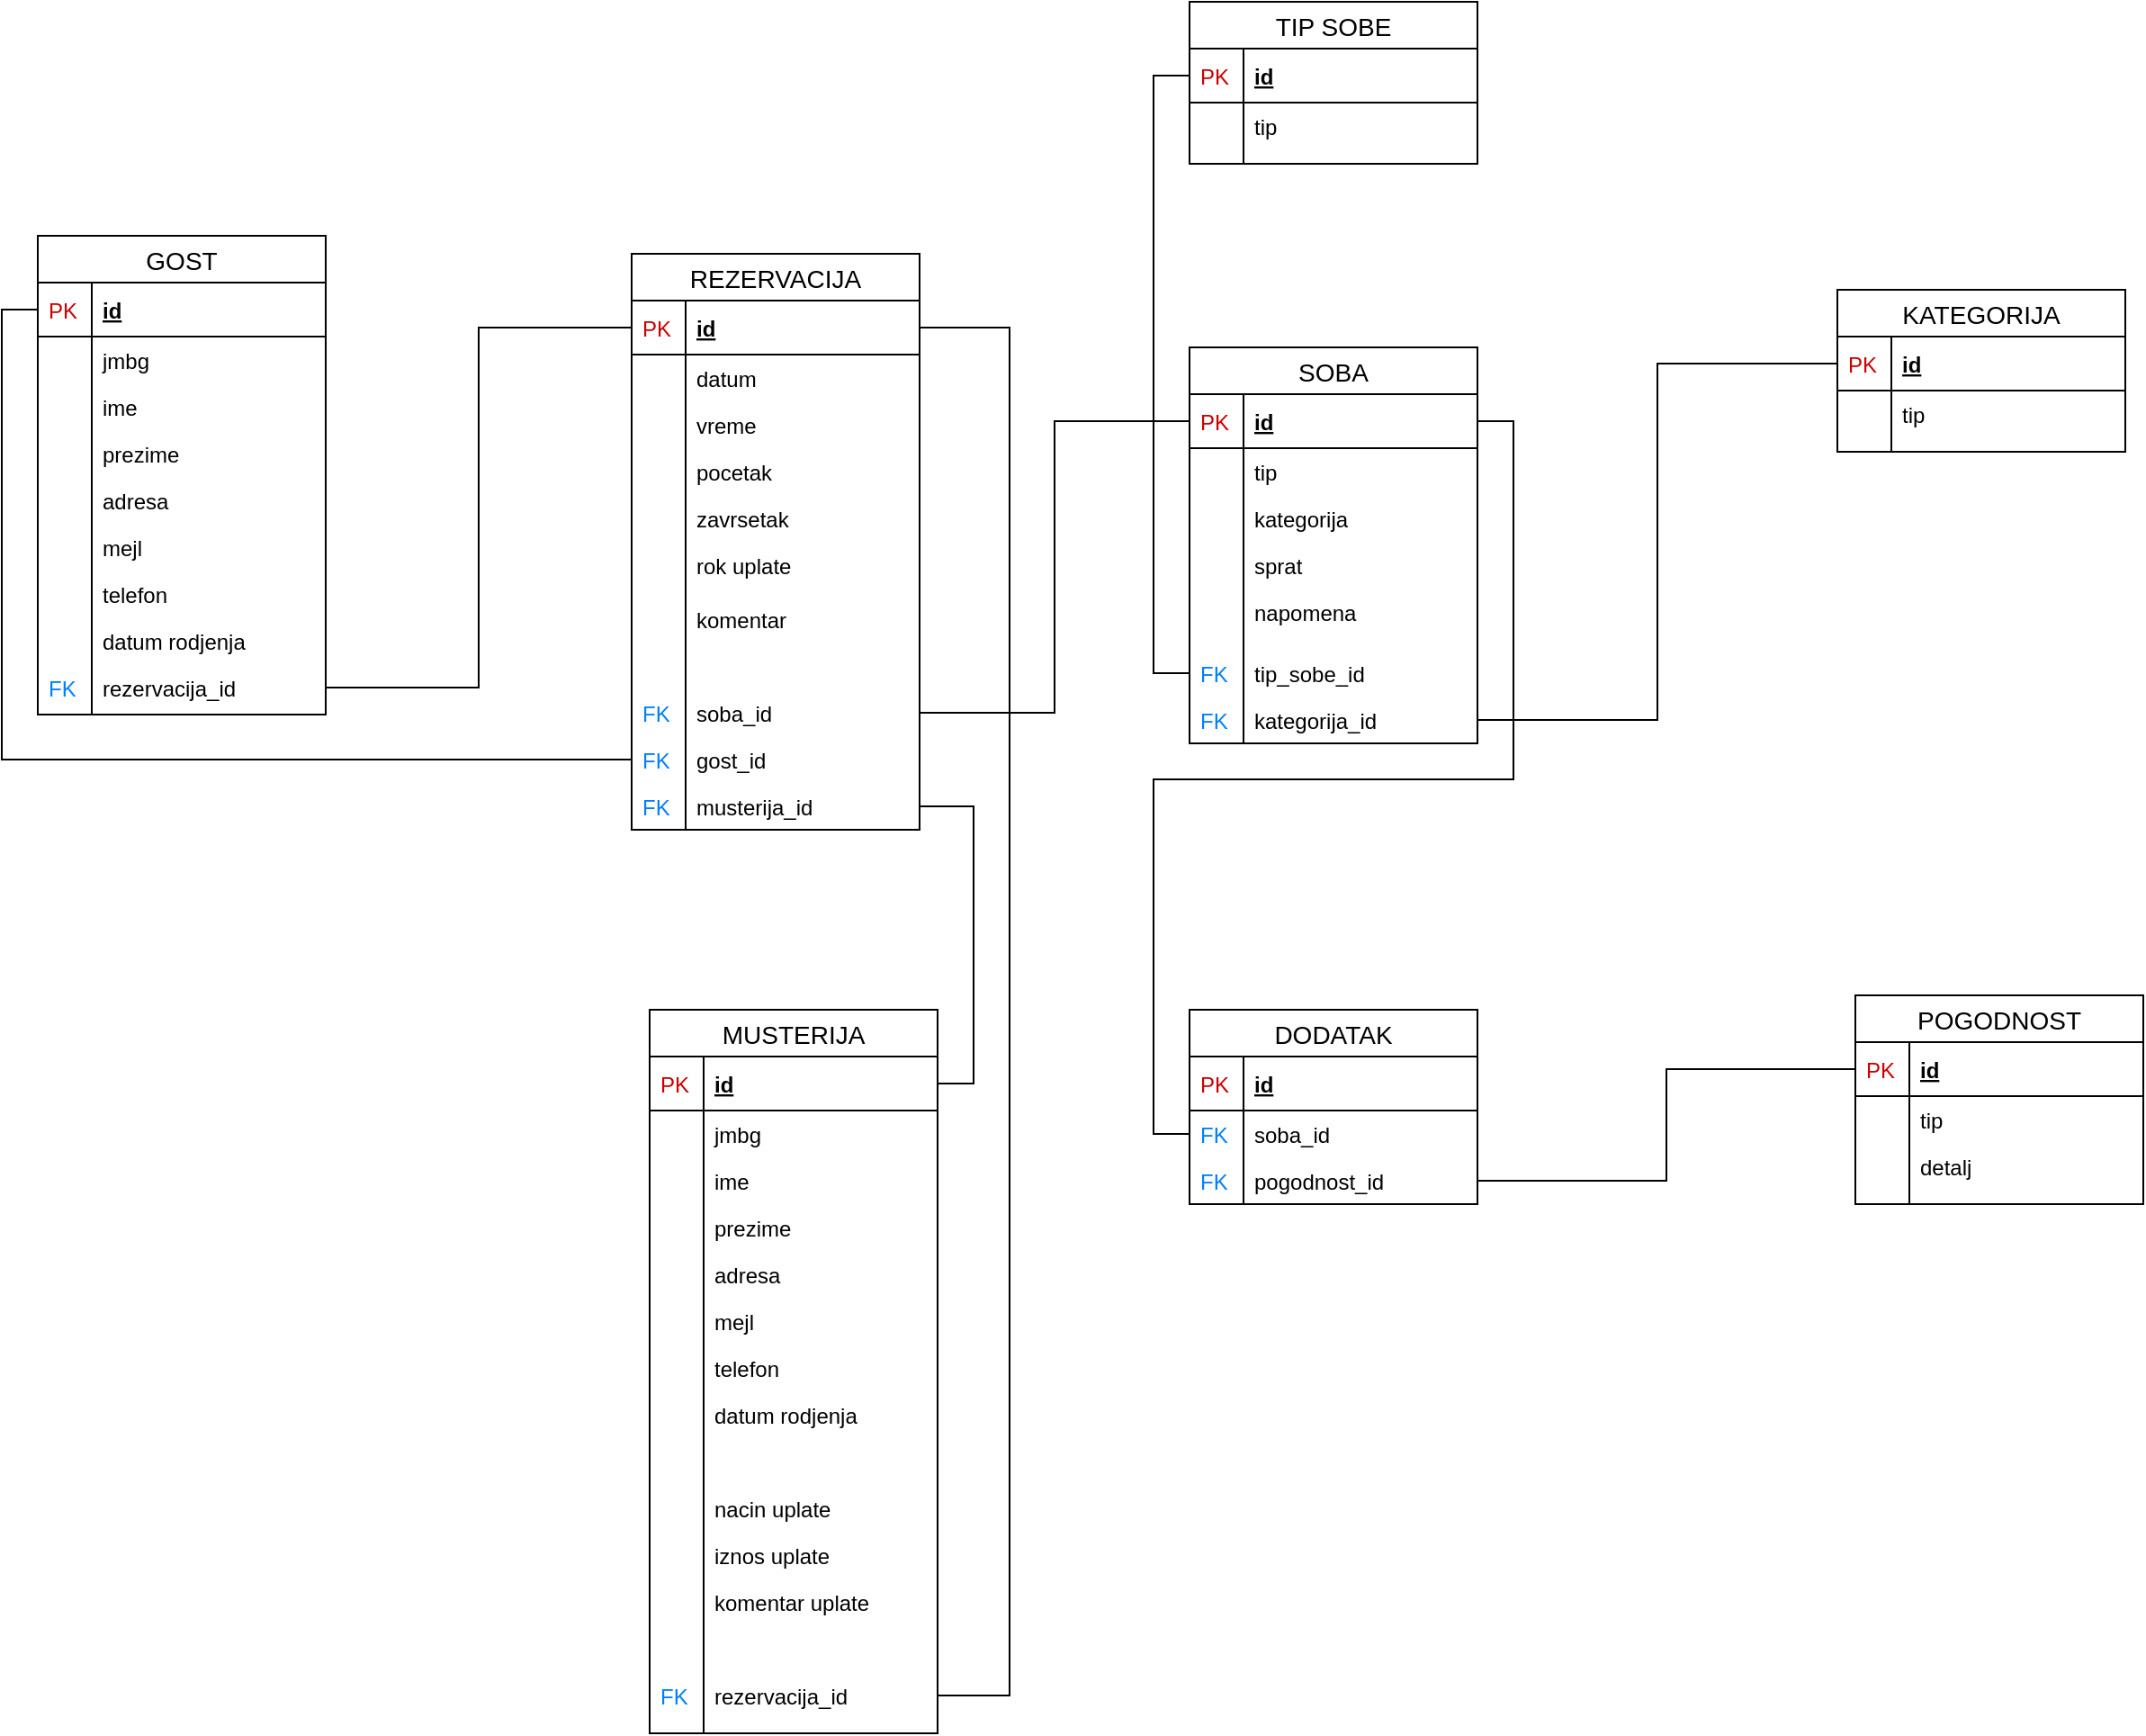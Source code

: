 <mxfile version="13.1.1" type="device"><diagram id="N1i-47K3Nv_V_qPSBVKC" name="Page-1"><mxGraphModel dx="3373" dy="931" grid="1" gridSize="10" guides="1" tooltips="1" connect="1" arrows="1" fold="1" page="1" pageScale="1" pageWidth="850" pageHeight="1100" math="0" shadow="0"><root><mxCell id="0"/><mxCell id="1" parent="0"/><mxCell id="dCE8BZ0g_W73L0imwShd-121" value="TIP SOBE" style="swimlane;fontStyle=0;childLayout=stackLayout;horizontal=1;startSize=26;horizontalStack=0;resizeParent=1;resizeParentMax=0;resizeLast=0;collapsible=1;marginBottom=0;align=center;fontSize=14;" vertex="1" parent="1"><mxGeometry x="-1010" y="80" width="160" height="90" as="geometry"><mxRectangle x="-390" y="180" width="70" height="26" as="alternateBounds"/></mxGeometry></mxCell><mxCell id="dCE8BZ0g_W73L0imwShd-122" value="id" style="shape=partialRectangle;top=0;left=0;right=0;bottom=1;align=left;verticalAlign=middle;fillColor=none;spacingLeft=34;spacingRight=4;overflow=hidden;rotatable=0;points=[[0,0.5],[1,0.5]];portConstraint=eastwest;dropTarget=0;fontStyle=5;fontSize=12;" vertex="1" parent="dCE8BZ0g_W73L0imwShd-121"><mxGeometry y="26" width="160" height="30" as="geometry"/></mxCell><mxCell id="dCE8BZ0g_W73L0imwShd-123" value="PK" style="shape=partialRectangle;top=0;left=0;bottom=0;fillColor=none;align=left;verticalAlign=middle;spacingLeft=4;spacingRight=4;overflow=hidden;rotatable=0;points=[];portConstraint=eastwest;part=1;fontSize=12;fontColor=#CC0000;" vertex="1" connectable="0" parent="dCE8BZ0g_W73L0imwShd-122"><mxGeometry width="30" height="30" as="geometry"/></mxCell><mxCell id="dCE8BZ0g_W73L0imwShd-124" value="tip" style="shape=partialRectangle;top=0;left=0;right=0;bottom=0;align=left;verticalAlign=top;fillColor=none;spacingLeft=34;spacingRight=4;overflow=hidden;rotatable=0;points=[[0,0.5],[1,0.5]];portConstraint=eastwest;dropTarget=0;fontSize=12;" vertex="1" parent="dCE8BZ0g_W73L0imwShd-121"><mxGeometry y="56" width="160" height="26" as="geometry"/></mxCell><mxCell id="dCE8BZ0g_W73L0imwShd-125" value="" style="shape=partialRectangle;top=0;left=0;bottom=0;fillColor=none;align=left;verticalAlign=top;spacingLeft=4;spacingRight=4;overflow=hidden;rotatable=0;points=[];portConstraint=eastwest;part=1;fontSize=12;" vertex="1" connectable="0" parent="dCE8BZ0g_W73L0imwShd-124"><mxGeometry width="30" height="26" as="geometry"/></mxCell><mxCell id="dCE8BZ0g_W73L0imwShd-126" value="" style="shape=partialRectangle;top=0;left=0;right=0;bottom=0;align=left;verticalAlign=top;fillColor=none;spacingLeft=34;spacingRight=4;overflow=hidden;rotatable=0;points=[[0,0.5],[1,0.5]];portConstraint=eastwest;dropTarget=0;fontSize=12;" vertex="1" parent="dCE8BZ0g_W73L0imwShd-121"><mxGeometry y="82" width="160" height="8" as="geometry"/></mxCell><mxCell id="dCE8BZ0g_W73L0imwShd-127" value="" style="shape=partialRectangle;top=0;left=0;bottom=0;fillColor=none;align=left;verticalAlign=top;spacingLeft=4;spacingRight=4;overflow=hidden;rotatable=0;points=[];portConstraint=eastwest;part=1;fontSize=12;" vertex="1" connectable="0" parent="dCE8BZ0g_W73L0imwShd-126"><mxGeometry width="30" height="8" as="geometry"/></mxCell><mxCell id="dCE8BZ0g_W73L0imwShd-145" value="REZERVACIJA" style="swimlane;fontStyle=0;childLayout=stackLayout;horizontal=1;startSize=26;horizontalStack=0;resizeParent=1;resizeParentMax=0;resizeLast=0;collapsible=1;marginBottom=0;align=center;fontSize=14;" vertex="1" parent="1"><mxGeometry x="-1320" y="220" width="160" height="320" as="geometry"><mxRectangle x="-390" y="180" width="70" height="26" as="alternateBounds"/></mxGeometry></mxCell><mxCell id="dCE8BZ0g_W73L0imwShd-146" value="id" style="shape=partialRectangle;top=0;left=0;right=0;bottom=1;align=left;verticalAlign=middle;fillColor=none;spacingLeft=34;spacingRight=4;overflow=hidden;rotatable=0;points=[[0,0.5],[1,0.5]];portConstraint=eastwest;dropTarget=0;fontStyle=5;fontSize=12;" vertex="1" parent="dCE8BZ0g_W73L0imwShd-145"><mxGeometry y="26" width="160" height="30" as="geometry"/></mxCell><mxCell id="dCE8BZ0g_W73L0imwShd-147" value="PK" style="shape=partialRectangle;top=0;left=0;bottom=0;fillColor=none;align=left;verticalAlign=middle;spacingLeft=4;spacingRight=4;overflow=hidden;rotatable=0;points=[];portConstraint=eastwest;part=1;fontSize=12;fontColor=#CC0000;" vertex="1" connectable="0" parent="dCE8BZ0g_W73L0imwShd-146"><mxGeometry width="30" height="30" as="geometry"/></mxCell><mxCell id="dCE8BZ0g_W73L0imwShd-148" value="datum&#xA;" style="shape=partialRectangle;top=0;left=0;right=0;bottom=0;align=left;verticalAlign=top;fillColor=none;spacingLeft=34;spacingRight=4;overflow=hidden;rotatable=0;points=[[0,0.5],[1,0.5]];portConstraint=eastwest;dropTarget=0;fontSize=12;" vertex="1" parent="dCE8BZ0g_W73L0imwShd-145"><mxGeometry y="56" width="160" height="26" as="geometry"/></mxCell><mxCell id="dCE8BZ0g_W73L0imwShd-149" value="" style="shape=partialRectangle;top=0;left=0;bottom=0;fillColor=none;align=left;verticalAlign=top;spacingLeft=4;spacingRight=4;overflow=hidden;rotatable=0;points=[];portConstraint=eastwest;part=1;fontSize=12;" vertex="1" connectable="0" parent="dCE8BZ0g_W73L0imwShd-148"><mxGeometry width="30" height="26" as="geometry"/></mxCell><mxCell id="dCE8BZ0g_W73L0imwShd-150" value="vreme" style="shape=partialRectangle;top=0;left=0;right=0;bottom=0;align=left;verticalAlign=top;fillColor=none;spacingLeft=34;spacingRight=4;overflow=hidden;rotatable=0;points=[[0,0.5],[1,0.5]];portConstraint=eastwest;dropTarget=0;fontSize=12;" vertex="1" parent="dCE8BZ0g_W73L0imwShd-145"><mxGeometry y="82" width="160" height="26" as="geometry"/></mxCell><mxCell id="dCE8BZ0g_W73L0imwShd-151" value="" style="shape=partialRectangle;top=0;left=0;bottom=0;fillColor=none;align=left;verticalAlign=top;spacingLeft=4;spacingRight=4;overflow=hidden;rotatable=0;points=[];portConstraint=eastwest;part=1;fontSize=12;" vertex="1" connectable="0" parent="dCE8BZ0g_W73L0imwShd-150"><mxGeometry width="30" height="26" as="geometry"/></mxCell><mxCell id="dCE8BZ0g_W73L0imwShd-152" value="pocetak" style="shape=partialRectangle;top=0;left=0;right=0;bottom=0;align=left;verticalAlign=top;fillColor=none;spacingLeft=34;spacingRight=4;overflow=hidden;rotatable=0;points=[[0,0.5],[1,0.5]];portConstraint=eastwest;dropTarget=0;fontSize=12;" vertex="1" parent="dCE8BZ0g_W73L0imwShd-145"><mxGeometry y="108" width="160" height="26" as="geometry"/></mxCell><mxCell id="dCE8BZ0g_W73L0imwShd-153" value="" style="shape=partialRectangle;top=0;left=0;bottom=0;fillColor=none;align=left;verticalAlign=top;spacingLeft=4;spacingRight=4;overflow=hidden;rotatable=0;points=[];portConstraint=eastwest;part=1;fontSize=12;" vertex="1" connectable="0" parent="dCE8BZ0g_W73L0imwShd-152"><mxGeometry width="30" height="26" as="geometry"/></mxCell><mxCell id="dCE8BZ0g_W73L0imwShd-154" value="zavrsetak" style="shape=partialRectangle;top=0;left=0;right=0;bottom=0;align=left;verticalAlign=top;fillColor=none;spacingLeft=34;spacingRight=4;overflow=hidden;rotatable=0;points=[[0,0.5],[1,0.5]];portConstraint=eastwest;dropTarget=0;fontSize=12;" vertex="1" parent="dCE8BZ0g_W73L0imwShd-145"><mxGeometry y="134" width="160" height="26" as="geometry"/></mxCell><mxCell id="dCE8BZ0g_W73L0imwShd-155" value="" style="shape=partialRectangle;top=0;left=0;bottom=0;fillColor=none;align=left;verticalAlign=top;spacingLeft=4;spacingRight=4;overflow=hidden;rotatable=0;points=[];portConstraint=eastwest;part=1;fontSize=12;" vertex="1" connectable="0" parent="dCE8BZ0g_W73L0imwShd-154"><mxGeometry width="30" height="26" as="geometry"/></mxCell><mxCell id="dCE8BZ0g_W73L0imwShd-156" value="rok uplate" style="shape=partialRectangle;top=0;left=0;right=0;bottom=0;align=left;verticalAlign=top;fillColor=none;spacingLeft=34;spacingRight=4;overflow=hidden;rotatable=0;points=[[0,0.5],[1,0.5]];portConstraint=eastwest;dropTarget=0;fontSize=12;" vertex="1" parent="dCE8BZ0g_W73L0imwShd-145"><mxGeometry y="160" width="160" height="26" as="geometry"/></mxCell><mxCell id="dCE8BZ0g_W73L0imwShd-157" value="" style="shape=partialRectangle;top=0;left=0;bottom=0;fillColor=none;align=left;verticalAlign=top;spacingLeft=4;spacingRight=4;overflow=hidden;rotatable=0;points=[];portConstraint=eastwest;part=1;fontSize=12;" vertex="1" connectable="0" parent="dCE8BZ0g_W73L0imwShd-156"><mxGeometry width="30" height="26" as="geometry"/></mxCell><mxCell id="dCE8BZ0g_W73L0imwShd-168" value="" style="shape=partialRectangle;top=0;left=0;right=0;bottom=0;align=left;verticalAlign=top;fillColor=none;spacingLeft=34;spacingRight=4;overflow=hidden;rotatable=0;points=[[0,0.5],[1,0.5]];portConstraint=eastwest;dropTarget=0;fontSize=12;" vertex="1" parent="dCE8BZ0g_W73L0imwShd-145"><mxGeometry y="186" width="160" height="4" as="geometry"/></mxCell><mxCell id="dCE8BZ0g_W73L0imwShd-169" value="" style="shape=partialRectangle;top=0;left=0;bottom=0;fillColor=none;align=left;verticalAlign=top;spacingLeft=4;spacingRight=4;overflow=hidden;rotatable=0;points=[];portConstraint=eastwest;part=1;fontSize=12;" vertex="1" connectable="0" parent="dCE8BZ0g_W73L0imwShd-168"><mxGeometry width="30" height="4" as="geometry"/></mxCell><mxCell id="dCE8BZ0g_W73L0imwShd-256" value="komentar" style="shape=partialRectangle;top=0;left=0;right=0;bottom=0;align=left;verticalAlign=top;fillColor=none;spacingLeft=34;spacingRight=4;overflow=hidden;rotatable=0;points=[[0,0.5],[1,0.5]];portConstraint=eastwest;dropTarget=0;fontSize=12;" vertex="1" parent="dCE8BZ0g_W73L0imwShd-145"><mxGeometry y="190" width="160" height="26" as="geometry"/></mxCell><mxCell id="dCE8BZ0g_W73L0imwShd-257" value="" style="shape=partialRectangle;top=0;left=0;bottom=0;fillColor=none;align=left;verticalAlign=top;spacingLeft=4;spacingRight=4;overflow=hidden;rotatable=0;points=[];portConstraint=eastwest;part=1;fontSize=12;" vertex="1" connectable="0" parent="dCE8BZ0g_W73L0imwShd-256"><mxGeometry width="30" height="26" as="geometry"/></mxCell><mxCell id="dCE8BZ0g_W73L0imwShd-229" value="" style="shape=partialRectangle;top=0;left=0;right=0;bottom=0;align=left;verticalAlign=top;fillColor=none;spacingLeft=34;spacingRight=4;overflow=hidden;rotatable=0;points=[[0,0.5],[1,0.5]];portConstraint=eastwest;dropTarget=0;fontSize=12;" vertex="1" parent="dCE8BZ0g_W73L0imwShd-145"><mxGeometry y="216" width="160" height="26" as="geometry"/></mxCell><mxCell id="dCE8BZ0g_W73L0imwShd-230" value="" style="shape=partialRectangle;top=0;left=0;bottom=0;fillColor=none;align=left;verticalAlign=top;spacingLeft=4;spacingRight=4;overflow=hidden;rotatable=0;points=[];portConstraint=eastwest;part=1;fontSize=12;" vertex="1" connectable="0" parent="dCE8BZ0g_W73L0imwShd-229"><mxGeometry width="30" height="26" as="geometry"/></mxCell><mxCell id="dCE8BZ0g_W73L0imwShd-227" value="soba_id" style="shape=partialRectangle;top=0;left=0;right=0;bottom=0;align=left;verticalAlign=top;fillColor=none;spacingLeft=34;spacingRight=4;overflow=hidden;rotatable=0;points=[[0,0.5],[1,0.5]];portConstraint=eastwest;dropTarget=0;fontSize=12;" vertex="1" parent="dCE8BZ0g_W73L0imwShd-145"><mxGeometry y="242" width="160" height="26" as="geometry"/></mxCell><mxCell id="dCE8BZ0g_W73L0imwShd-228" value="FK" style="shape=partialRectangle;top=0;left=0;bottom=0;fillColor=none;align=left;verticalAlign=top;spacingLeft=4;spacingRight=4;overflow=hidden;rotatable=0;points=[];portConstraint=eastwest;part=1;fontSize=12;fontColor=#007FFF;" vertex="1" connectable="0" parent="dCE8BZ0g_W73L0imwShd-227"><mxGeometry width="30" height="26" as="geometry"/></mxCell><mxCell id="dCE8BZ0g_W73L0imwShd-221" value="gost_id" style="shape=partialRectangle;top=0;left=0;right=0;bottom=0;align=left;verticalAlign=top;fillColor=none;spacingLeft=34;spacingRight=4;overflow=hidden;rotatable=0;points=[[0,0.5],[1,0.5]];portConstraint=eastwest;dropTarget=0;fontSize=12;" vertex="1" parent="dCE8BZ0g_W73L0imwShd-145"><mxGeometry y="268" width="160" height="26" as="geometry"/></mxCell><mxCell id="dCE8BZ0g_W73L0imwShd-222" value="FK" style="shape=partialRectangle;top=0;left=0;bottom=0;fillColor=none;align=left;verticalAlign=top;spacingLeft=4;spacingRight=4;overflow=hidden;rotatable=0;points=[];portConstraint=eastwest;part=1;fontSize=12;fontColor=#007FFF;" vertex="1" connectable="0" parent="dCE8BZ0g_W73L0imwShd-221"><mxGeometry width="30" height="26" as="geometry"/></mxCell><mxCell id="dCE8BZ0g_W73L0imwShd-266" value="musterija_id" style="shape=partialRectangle;top=0;left=0;right=0;bottom=0;align=left;verticalAlign=top;fillColor=none;spacingLeft=34;spacingRight=4;overflow=hidden;rotatable=0;points=[[0,0.5],[1,0.5]];portConstraint=eastwest;dropTarget=0;fontSize=12;" vertex="1" parent="dCE8BZ0g_W73L0imwShd-145"><mxGeometry y="294" width="160" height="26" as="geometry"/></mxCell><mxCell id="dCE8BZ0g_W73L0imwShd-267" value="FK" style="shape=partialRectangle;top=0;left=0;bottom=0;fillColor=none;align=left;verticalAlign=top;spacingLeft=4;spacingRight=4;overflow=hidden;rotatable=0;points=[];portConstraint=eastwest;part=1;fontSize=12;fontColor=#007FFF;" vertex="1" connectable="0" parent="dCE8BZ0g_W73L0imwShd-266"><mxGeometry width="30" height="26" as="geometry"/></mxCell><mxCell id="dCE8BZ0g_W73L0imwShd-203" value="KATEGORIJA" style="swimlane;fontStyle=0;childLayout=stackLayout;horizontal=1;startSize=26;horizontalStack=0;resizeParent=1;resizeParentMax=0;resizeLast=0;collapsible=1;marginBottom=0;align=center;fontSize=14;" vertex="1" parent="1"><mxGeometry x="-650" y="240" width="160" height="90" as="geometry"><mxRectangle x="-390" y="180" width="70" height="26" as="alternateBounds"/></mxGeometry></mxCell><mxCell id="dCE8BZ0g_W73L0imwShd-204" value="id" style="shape=partialRectangle;top=0;left=0;right=0;bottom=1;align=left;verticalAlign=middle;fillColor=none;spacingLeft=34;spacingRight=4;overflow=hidden;rotatable=0;points=[[0,0.5],[1,0.5]];portConstraint=eastwest;dropTarget=0;fontStyle=5;fontSize=12;" vertex="1" parent="dCE8BZ0g_W73L0imwShd-203"><mxGeometry y="26" width="160" height="30" as="geometry"/></mxCell><mxCell id="dCE8BZ0g_W73L0imwShd-205" value="PK" style="shape=partialRectangle;top=0;left=0;bottom=0;fillColor=none;align=left;verticalAlign=middle;spacingLeft=4;spacingRight=4;overflow=hidden;rotatable=0;points=[];portConstraint=eastwest;part=1;fontSize=12;fontColor=#CC0000;" vertex="1" connectable="0" parent="dCE8BZ0g_W73L0imwShd-204"><mxGeometry width="30" height="30" as="geometry"/></mxCell><mxCell id="dCE8BZ0g_W73L0imwShd-206" value="tip" style="shape=partialRectangle;top=0;left=0;right=0;bottom=0;align=left;verticalAlign=top;fillColor=none;spacingLeft=34;spacingRight=4;overflow=hidden;rotatable=0;points=[[0,0.5],[1,0.5]];portConstraint=eastwest;dropTarget=0;fontSize=12;" vertex="1" parent="dCE8BZ0g_W73L0imwShd-203"><mxGeometry y="56" width="160" height="26" as="geometry"/></mxCell><mxCell id="dCE8BZ0g_W73L0imwShd-207" value="" style="shape=partialRectangle;top=0;left=0;bottom=0;fillColor=none;align=left;verticalAlign=top;spacingLeft=4;spacingRight=4;overflow=hidden;rotatable=0;points=[];portConstraint=eastwest;part=1;fontSize=12;" vertex="1" connectable="0" parent="dCE8BZ0g_W73L0imwShd-206"><mxGeometry width="30" height="26" as="geometry"/></mxCell><mxCell id="dCE8BZ0g_W73L0imwShd-208" value="" style="shape=partialRectangle;top=0;left=0;right=0;bottom=0;align=left;verticalAlign=top;fillColor=none;spacingLeft=34;spacingRight=4;overflow=hidden;rotatable=0;points=[[0,0.5],[1,0.5]];portConstraint=eastwest;dropTarget=0;fontSize=12;" vertex="1" parent="dCE8BZ0g_W73L0imwShd-203"><mxGeometry y="82" width="160" height="8" as="geometry"/></mxCell><mxCell id="dCE8BZ0g_W73L0imwShd-209" value="" style="shape=partialRectangle;top=0;left=0;bottom=0;fillColor=none;align=left;verticalAlign=top;spacingLeft=4;spacingRight=4;overflow=hidden;rotatable=0;points=[];portConstraint=eastwest;part=1;fontSize=12;" vertex="1" connectable="0" parent="dCE8BZ0g_W73L0imwShd-208"><mxGeometry width="30" height="8" as="geometry"/></mxCell><mxCell id="dCE8BZ0g_W73L0imwShd-223" style="edgeStyle=orthogonalEdgeStyle;rounded=0;orthogonalLoop=1;jettySize=auto;html=1;entryX=0;entryY=0.5;entryDx=0;entryDy=0;startSize=38;endArrow=none;endFill=0;endSize=38;strokeWidth=1;fontColor=#CC0000;exitX=0;exitY=0.5;exitDx=0;exitDy=0;" edge="1" parent="1" source="dCE8BZ0g_W73L0imwShd-129" target="dCE8BZ0g_W73L0imwShd-221"><mxGeometry relative="1" as="geometry"/></mxCell><mxCell id="dCE8BZ0g_W73L0imwShd-231" style="edgeStyle=orthogonalEdgeStyle;rounded=0;orthogonalLoop=1;jettySize=auto;html=1;entryX=0;entryY=0.5;entryDx=0;entryDy=0;startSize=38;endArrow=none;endFill=0;endSize=38;strokeWidth=1;fontColor=#CC0000;" edge="1" parent="1" source="dCE8BZ0g_W73L0imwShd-227" target="dCE8BZ0g_W73L0imwShd-188"><mxGeometry relative="1" as="geometry"/></mxCell><mxCell id="dCE8BZ0g_W73L0imwShd-234" style="edgeStyle=orthogonalEdgeStyle;rounded=0;orthogonalLoop=1;jettySize=auto;html=1;entryX=0;entryY=0.5;entryDx=0;entryDy=0;startSize=38;endArrow=none;endFill=0;endSize=38;strokeWidth=1;fontColor=#007FFF;" edge="1" parent="1" source="dCE8BZ0g_W73L0imwShd-232" target="dCE8BZ0g_W73L0imwShd-122"><mxGeometry relative="1" as="geometry"/></mxCell><mxCell id="dCE8BZ0g_W73L0imwShd-241" style="edgeStyle=orthogonalEdgeStyle;rounded=0;orthogonalLoop=1;jettySize=auto;html=1;entryX=1;entryY=0.5;entryDx=0;entryDy=0;startSize=38;endArrow=none;endFill=0;endSize=38;strokeWidth=1;fontColor=#CC0000;" edge="1" parent="1" source="dCE8BZ0g_W73L0imwShd-237" target="dCE8BZ0g_W73L0imwShd-188"><mxGeometry relative="1" as="geometry"/></mxCell><mxCell id="dCE8BZ0g_W73L0imwShd-242" style="edgeStyle=orthogonalEdgeStyle;rounded=0;orthogonalLoop=1;jettySize=auto;html=1;entryX=0;entryY=0.5;entryDx=0;entryDy=0;startSize=38;endArrow=none;endFill=0;endSize=38;strokeWidth=1;fontColor=#CC0000;" edge="1" parent="1" source="dCE8BZ0g_W73L0imwShd-239" target="dCE8BZ0g_W73L0imwShd-211"><mxGeometry relative="1" as="geometry"/></mxCell><mxCell id="dCE8BZ0g_W73L0imwShd-187" value="SOBA" style="swimlane;fontStyle=0;childLayout=stackLayout;horizontal=1;startSize=26;horizontalStack=0;resizeParent=1;resizeParentMax=0;resizeLast=0;collapsible=1;marginBottom=0;align=center;fontSize=14;" vertex="1" parent="1"><mxGeometry x="-1010" y="272" width="160" height="220" as="geometry"><mxRectangle x="-390" y="180" width="70" height="26" as="alternateBounds"/></mxGeometry></mxCell><mxCell id="dCE8BZ0g_W73L0imwShd-188" value="id" style="shape=partialRectangle;top=0;left=0;right=0;bottom=1;align=left;verticalAlign=middle;fillColor=none;spacingLeft=34;spacingRight=4;overflow=hidden;rotatable=0;points=[[0,0.5],[1,0.5]];portConstraint=eastwest;dropTarget=0;fontStyle=5;fontSize=12;" vertex="1" parent="dCE8BZ0g_W73L0imwShd-187"><mxGeometry y="26" width="160" height="30" as="geometry"/></mxCell><mxCell id="dCE8BZ0g_W73L0imwShd-189" value="PK" style="shape=partialRectangle;top=0;left=0;bottom=0;fillColor=none;align=left;verticalAlign=middle;spacingLeft=4;spacingRight=4;overflow=hidden;rotatable=0;points=[];portConstraint=eastwest;part=1;fontSize=12;fontColor=#CC0000;" vertex="1" connectable="0" parent="dCE8BZ0g_W73L0imwShd-188"><mxGeometry width="30" height="30" as="geometry"/></mxCell><mxCell id="dCE8BZ0g_W73L0imwShd-190" value="tip" style="shape=partialRectangle;top=0;left=0;right=0;bottom=0;align=left;verticalAlign=top;fillColor=none;spacingLeft=34;spacingRight=4;overflow=hidden;rotatable=0;points=[[0,0.5],[1,0.5]];portConstraint=eastwest;dropTarget=0;fontSize=12;" vertex="1" parent="dCE8BZ0g_W73L0imwShd-187"><mxGeometry y="56" width="160" height="26" as="geometry"/></mxCell><mxCell id="dCE8BZ0g_W73L0imwShd-191" value="" style="shape=partialRectangle;top=0;left=0;bottom=0;fillColor=none;align=left;verticalAlign=top;spacingLeft=4;spacingRight=4;overflow=hidden;rotatable=0;points=[];portConstraint=eastwest;part=1;fontSize=12;" vertex="1" connectable="0" parent="dCE8BZ0g_W73L0imwShd-190"><mxGeometry width="30" height="26" as="geometry"/></mxCell><mxCell id="dCE8BZ0g_W73L0imwShd-192" value="kategorija" style="shape=partialRectangle;top=0;left=0;right=0;bottom=0;align=left;verticalAlign=top;fillColor=none;spacingLeft=34;spacingRight=4;overflow=hidden;rotatable=0;points=[[0,0.5],[1,0.5]];portConstraint=eastwest;dropTarget=0;fontSize=12;" vertex="1" parent="dCE8BZ0g_W73L0imwShd-187"><mxGeometry y="82" width="160" height="26" as="geometry"/></mxCell><mxCell id="dCE8BZ0g_W73L0imwShd-193" value="" style="shape=partialRectangle;top=0;left=0;bottom=0;fillColor=none;align=left;verticalAlign=top;spacingLeft=4;spacingRight=4;overflow=hidden;rotatable=0;points=[];portConstraint=eastwest;part=1;fontSize=12;" vertex="1" connectable="0" parent="dCE8BZ0g_W73L0imwShd-192"><mxGeometry width="30" height="26" as="geometry"/></mxCell><mxCell id="dCE8BZ0g_W73L0imwShd-194" value="sprat" style="shape=partialRectangle;top=0;left=0;right=0;bottom=0;align=left;verticalAlign=top;fillColor=none;spacingLeft=34;spacingRight=4;overflow=hidden;rotatable=0;points=[[0,0.5],[1,0.5]];portConstraint=eastwest;dropTarget=0;fontSize=12;" vertex="1" parent="dCE8BZ0g_W73L0imwShd-187"><mxGeometry y="108" width="160" height="26" as="geometry"/></mxCell><mxCell id="dCE8BZ0g_W73L0imwShd-195" value="" style="shape=partialRectangle;top=0;left=0;bottom=0;fillColor=none;align=left;verticalAlign=top;spacingLeft=4;spacingRight=4;overflow=hidden;rotatable=0;points=[];portConstraint=eastwest;part=1;fontSize=12;" vertex="1" connectable="0" parent="dCE8BZ0g_W73L0imwShd-194"><mxGeometry width="30" height="26" as="geometry"/></mxCell><mxCell id="dCE8BZ0g_W73L0imwShd-196" value="napomena" style="shape=partialRectangle;top=0;left=0;right=0;bottom=0;align=left;verticalAlign=top;fillColor=none;spacingLeft=34;spacingRight=4;overflow=hidden;rotatable=0;points=[[0,0.5],[1,0.5]];portConstraint=eastwest;dropTarget=0;fontSize=12;" vertex="1" parent="dCE8BZ0g_W73L0imwShd-187"><mxGeometry y="134" width="160" height="26" as="geometry"/></mxCell><mxCell id="dCE8BZ0g_W73L0imwShd-197" value="" style="shape=partialRectangle;top=0;left=0;bottom=0;fillColor=none;align=left;verticalAlign=top;spacingLeft=4;spacingRight=4;overflow=hidden;rotatable=0;points=[];portConstraint=eastwest;part=1;fontSize=12;" vertex="1" connectable="0" parent="dCE8BZ0g_W73L0imwShd-196"><mxGeometry width="30" height="26" as="geometry"/></mxCell><mxCell id="dCE8BZ0g_W73L0imwShd-198" value="" style="shape=partialRectangle;top=0;left=0;right=0;bottom=0;align=left;verticalAlign=top;fillColor=none;spacingLeft=34;spacingRight=4;overflow=hidden;rotatable=0;points=[[0,0.5],[1,0.5]];portConstraint=eastwest;dropTarget=0;fontSize=12;" vertex="1" parent="dCE8BZ0g_W73L0imwShd-187"><mxGeometry y="160" width="160" height="8" as="geometry"/></mxCell><mxCell id="dCE8BZ0g_W73L0imwShd-199" value="" style="shape=partialRectangle;top=0;left=0;bottom=0;fillColor=none;align=left;verticalAlign=top;spacingLeft=4;spacingRight=4;overflow=hidden;rotatable=0;points=[];portConstraint=eastwest;part=1;fontSize=12;" vertex="1" connectable="0" parent="dCE8BZ0g_W73L0imwShd-198"><mxGeometry width="30" height="8" as="geometry"/></mxCell><mxCell id="dCE8BZ0g_W73L0imwShd-232" value="tip_sobe_id" style="shape=partialRectangle;top=0;left=0;right=0;bottom=0;align=left;verticalAlign=top;fillColor=none;spacingLeft=34;spacingRight=4;overflow=hidden;rotatable=0;points=[[0,0.5],[1,0.5]];portConstraint=eastwest;dropTarget=0;fontSize=12;" vertex="1" parent="dCE8BZ0g_W73L0imwShd-187"><mxGeometry y="168" width="160" height="26" as="geometry"/></mxCell><mxCell id="dCE8BZ0g_W73L0imwShd-233" value="FK" style="shape=partialRectangle;top=0;left=0;bottom=0;fillColor=none;align=left;verticalAlign=top;spacingLeft=4;spacingRight=4;overflow=hidden;rotatable=0;points=[];portConstraint=eastwest;part=1;fontSize=12;fontColor=#007FFF;" vertex="1" connectable="0" parent="dCE8BZ0g_W73L0imwShd-232"><mxGeometry width="30" height="26" as="geometry"/></mxCell><mxCell id="dCE8BZ0g_W73L0imwShd-243" value="kategorija_id" style="shape=partialRectangle;top=0;left=0;right=0;bottom=0;align=left;verticalAlign=top;fillColor=none;spacingLeft=34;spacingRight=4;overflow=hidden;rotatable=0;points=[[0,0.5],[1,0.5]];portConstraint=eastwest;dropTarget=0;fontSize=12;" vertex="1" parent="dCE8BZ0g_W73L0imwShd-187"><mxGeometry y="194" width="160" height="26" as="geometry"/></mxCell><mxCell id="dCE8BZ0g_W73L0imwShd-244" value="FK" style="shape=partialRectangle;top=0;left=0;bottom=0;fillColor=none;align=left;verticalAlign=top;spacingLeft=4;spacingRight=4;overflow=hidden;rotatable=0;points=[];portConstraint=eastwest;part=1;fontSize=12;fontColor=#007FFF;" vertex="1" connectable="0" parent="dCE8BZ0g_W73L0imwShd-243"><mxGeometry width="30" height="26" as="geometry"/></mxCell><mxCell id="dCE8BZ0g_W73L0imwShd-245" style="edgeStyle=orthogonalEdgeStyle;rounded=0;orthogonalLoop=1;jettySize=auto;html=1;startSize=38;endArrow=none;endFill=0;endSize=38;strokeWidth=1;fontColor=#CC0000;" edge="1" parent="1" source="dCE8BZ0g_W73L0imwShd-243" target="dCE8BZ0g_W73L0imwShd-204"><mxGeometry relative="1" as="geometry"/></mxCell><mxCell id="dCE8BZ0g_W73L0imwShd-200" value="DODATAK" style="swimlane;fontStyle=0;childLayout=stackLayout;horizontal=1;startSize=26;horizontalStack=0;resizeParent=1;resizeParentMax=0;resizeLast=0;collapsible=1;marginBottom=0;align=center;fontSize=14;" vertex="1" parent="1"><mxGeometry x="-1010" y="640" width="160" height="108" as="geometry"><mxRectangle x="-390" y="180" width="70" height="26" as="alternateBounds"/></mxGeometry></mxCell><mxCell id="dCE8BZ0g_W73L0imwShd-201" value="id" style="shape=partialRectangle;top=0;left=0;right=0;bottom=1;align=left;verticalAlign=middle;fillColor=none;spacingLeft=34;spacingRight=4;overflow=hidden;rotatable=0;points=[[0,0.5],[1,0.5]];portConstraint=eastwest;dropTarget=0;fontStyle=5;fontSize=12;" vertex="1" parent="dCE8BZ0g_W73L0imwShd-200"><mxGeometry y="26" width="160" height="30" as="geometry"/></mxCell><mxCell id="dCE8BZ0g_W73L0imwShd-202" value="PK" style="shape=partialRectangle;top=0;left=0;bottom=0;fillColor=none;align=left;verticalAlign=middle;spacingLeft=4;spacingRight=4;overflow=hidden;rotatable=0;points=[];portConstraint=eastwest;part=1;fontSize=12;fontColor=#CC0000;" vertex="1" connectable="0" parent="dCE8BZ0g_W73L0imwShd-201"><mxGeometry width="30" height="30" as="geometry"/></mxCell><mxCell id="dCE8BZ0g_W73L0imwShd-237" value="soba_id" style="shape=partialRectangle;top=0;left=0;right=0;bottom=0;align=left;verticalAlign=top;fillColor=none;spacingLeft=34;spacingRight=4;overflow=hidden;rotatable=0;points=[[0,0.5],[1,0.5]];portConstraint=eastwest;dropTarget=0;fontSize=12;" vertex="1" parent="dCE8BZ0g_W73L0imwShd-200"><mxGeometry y="56" width="160" height="26" as="geometry"/></mxCell><mxCell id="dCE8BZ0g_W73L0imwShd-238" value="FK" style="shape=partialRectangle;top=0;left=0;bottom=0;fillColor=none;align=left;verticalAlign=top;spacingLeft=4;spacingRight=4;overflow=hidden;rotatable=0;points=[];portConstraint=eastwest;part=1;fontSize=12;fontColor=#007FFF;" vertex="1" connectable="0" parent="dCE8BZ0g_W73L0imwShd-237"><mxGeometry width="30" height="26" as="geometry"/></mxCell><mxCell id="dCE8BZ0g_W73L0imwShd-239" value="pogodnost_id" style="shape=partialRectangle;top=0;left=0;right=0;bottom=0;align=left;verticalAlign=top;fillColor=none;spacingLeft=34;spacingRight=4;overflow=hidden;rotatable=0;points=[[0,0.5],[1,0.5]];portConstraint=eastwest;dropTarget=0;fontSize=12;" vertex="1" parent="dCE8BZ0g_W73L0imwShd-200"><mxGeometry y="82" width="160" height="26" as="geometry"/></mxCell><mxCell id="dCE8BZ0g_W73L0imwShd-240" value="FK" style="shape=partialRectangle;top=0;left=0;bottom=0;fillColor=none;align=left;verticalAlign=top;spacingLeft=4;spacingRight=4;overflow=hidden;rotatable=0;points=[];portConstraint=eastwest;part=1;fontSize=12;fontColor=#007FFF;" vertex="1" connectable="0" parent="dCE8BZ0g_W73L0imwShd-239"><mxGeometry width="30" height="26" as="geometry"/></mxCell><mxCell id="dCE8BZ0g_W73L0imwShd-210" value="POGODNOST" style="swimlane;fontStyle=0;childLayout=stackLayout;horizontal=1;startSize=26;horizontalStack=0;resizeParent=1;resizeParentMax=0;resizeLast=0;collapsible=1;marginBottom=0;align=center;fontSize=14;" vertex="1" parent="1"><mxGeometry x="-640" y="632" width="160" height="116" as="geometry"><mxRectangle x="-390" y="180" width="70" height="26" as="alternateBounds"/></mxGeometry></mxCell><mxCell id="dCE8BZ0g_W73L0imwShd-211" value="id" style="shape=partialRectangle;top=0;left=0;right=0;bottom=1;align=left;verticalAlign=middle;fillColor=none;spacingLeft=34;spacingRight=4;overflow=hidden;rotatable=0;points=[[0,0.5],[1,0.5]];portConstraint=eastwest;dropTarget=0;fontStyle=5;fontSize=12;" vertex="1" parent="dCE8BZ0g_W73L0imwShd-210"><mxGeometry y="26" width="160" height="30" as="geometry"/></mxCell><mxCell id="dCE8BZ0g_W73L0imwShd-212" value="PK" style="shape=partialRectangle;top=0;left=0;bottom=0;fillColor=none;align=left;verticalAlign=middle;spacingLeft=4;spacingRight=4;overflow=hidden;rotatable=0;points=[];portConstraint=eastwest;part=1;fontSize=12;fontColor=#CC0000;" vertex="1" connectable="0" parent="dCE8BZ0g_W73L0imwShd-211"><mxGeometry width="30" height="30" as="geometry"/></mxCell><mxCell id="dCE8BZ0g_W73L0imwShd-213" value="tip" style="shape=partialRectangle;top=0;left=0;right=0;bottom=0;align=left;verticalAlign=top;fillColor=none;spacingLeft=34;spacingRight=4;overflow=hidden;rotatable=0;points=[[0,0.5],[1,0.5]];portConstraint=eastwest;dropTarget=0;fontSize=12;" vertex="1" parent="dCE8BZ0g_W73L0imwShd-210"><mxGeometry y="56" width="160" height="26" as="geometry"/></mxCell><mxCell id="dCE8BZ0g_W73L0imwShd-214" value="" style="shape=partialRectangle;top=0;left=0;bottom=0;fillColor=none;align=left;verticalAlign=top;spacingLeft=4;spacingRight=4;overflow=hidden;rotatable=0;points=[];portConstraint=eastwest;part=1;fontSize=12;" vertex="1" connectable="0" parent="dCE8BZ0g_W73L0imwShd-213"><mxGeometry width="30" height="26" as="geometry"/></mxCell><mxCell id="dCE8BZ0g_W73L0imwShd-215" value="detalj" style="shape=partialRectangle;top=0;left=0;right=0;bottom=0;align=left;verticalAlign=top;fillColor=none;spacingLeft=34;spacingRight=4;overflow=hidden;rotatable=0;points=[[0,0.5],[1,0.5]];portConstraint=eastwest;dropTarget=0;fontSize=12;" vertex="1" parent="dCE8BZ0g_W73L0imwShd-210"><mxGeometry y="82" width="160" height="26" as="geometry"/></mxCell><mxCell id="dCE8BZ0g_W73L0imwShd-216" value="" style="shape=partialRectangle;top=0;left=0;bottom=0;fillColor=none;align=left;verticalAlign=top;spacingLeft=4;spacingRight=4;overflow=hidden;rotatable=0;points=[];portConstraint=eastwest;part=1;fontSize=12;" vertex="1" connectable="0" parent="dCE8BZ0g_W73L0imwShd-215"><mxGeometry width="30" height="26" as="geometry"/></mxCell><mxCell id="dCE8BZ0g_W73L0imwShd-217" value="" style="shape=partialRectangle;top=0;left=0;right=0;bottom=0;align=left;verticalAlign=top;fillColor=none;spacingLeft=34;spacingRight=4;overflow=hidden;rotatable=0;points=[[0,0.5],[1,0.5]];portConstraint=eastwest;dropTarget=0;fontSize=12;" vertex="1" parent="dCE8BZ0g_W73L0imwShd-210"><mxGeometry y="108" width="160" height="8" as="geometry"/></mxCell><mxCell id="dCE8BZ0g_W73L0imwShd-218" value="" style="shape=partialRectangle;top=0;left=0;bottom=0;fillColor=none;align=left;verticalAlign=top;spacingLeft=4;spacingRight=4;overflow=hidden;rotatable=0;points=[];portConstraint=eastwest;part=1;fontSize=12;" vertex="1" connectable="0" parent="dCE8BZ0g_W73L0imwShd-217"><mxGeometry width="30" height="8" as="geometry"/></mxCell><mxCell id="dCE8BZ0g_W73L0imwShd-252" style="edgeStyle=orthogonalEdgeStyle;rounded=0;orthogonalLoop=1;jettySize=auto;html=1;entryX=0;entryY=0.5;entryDx=0;entryDy=0;startSize=38;endArrow=none;endFill=0;endSize=38;strokeWidth=1;fontColor=#CC0000;" edge="1" parent="1" source="dCE8BZ0g_W73L0imwShd-249" target="dCE8BZ0g_W73L0imwShd-146"><mxGeometry relative="1" as="geometry"/></mxCell><mxCell id="dCE8BZ0g_W73L0imwShd-255" style="edgeStyle=orthogonalEdgeStyle;rounded=0;orthogonalLoop=1;jettySize=auto;html=1;startSize=38;endArrow=none;endFill=0;endSize=38;strokeWidth=1;fontColor=#CC0000;exitX=1;exitY=0.5;exitDx=0;exitDy=0;" edge="1" parent="1" source="dCE8BZ0g_W73L0imwShd-253"><mxGeometry relative="1" as="geometry"><mxPoint x="-1160" y="261" as="targetPoint"/><Array as="points"><mxPoint x="-1110" y="1021"/><mxPoint x="-1110" y="261"/></Array></mxGeometry></mxCell><mxCell id="dCE8BZ0g_W73L0imwShd-128" value="GOST" style="swimlane;fontStyle=0;childLayout=stackLayout;horizontal=1;startSize=26;horizontalStack=0;resizeParent=1;resizeParentMax=0;resizeLast=0;collapsible=1;marginBottom=0;align=center;fontSize=14;" vertex="1" parent="1"><mxGeometry x="-1650" y="210" width="160" height="266" as="geometry"><mxRectangle x="-390" y="180" width="70" height="26" as="alternateBounds"/></mxGeometry></mxCell><mxCell id="dCE8BZ0g_W73L0imwShd-129" value="id" style="shape=partialRectangle;top=0;left=0;right=0;bottom=1;align=left;verticalAlign=middle;fillColor=none;spacingLeft=34;spacingRight=4;overflow=hidden;rotatable=0;points=[[0,0.5],[1,0.5]];portConstraint=eastwest;dropTarget=0;fontStyle=5;fontSize=12;" vertex="1" parent="dCE8BZ0g_W73L0imwShd-128"><mxGeometry y="26" width="160" height="30" as="geometry"/></mxCell><mxCell id="dCE8BZ0g_W73L0imwShd-130" value="PK" style="shape=partialRectangle;top=0;left=0;bottom=0;fillColor=none;align=left;verticalAlign=middle;spacingLeft=4;spacingRight=4;overflow=hidden;rotatable=0;points=[];portConstraint=eastwest;part=1;fontSize=12;fontColor=#CC0000;" vertex="1" connectable="0" parent="dCE8BZ0g_W73L0imwShd-129"><mxGeometry width="30" height="30" as="geometry"/></mxCell><mxCell id="dCE8BZ0g_W73L0imwShd-260" value="jmbg" style="shape=partialRectangle;top=0;left=0;right=0;bottom=0;align=left;verticalAlign=top;fillColor=none;spacingLeft=34;spacingRight=4;overflow=hidden;rotatable=0;points=[[0,0.5],[1,0.5]];portConstraint=eastwest;dropTarget=0;fontSize=12;" vertex="1" parent="dCE8BZ0g_W73L0imwShd-128"><mxGeometry y="56" width="160" height="26" as="geometry"/></mxCell><mxCell id="dCE8BZ0g_W73L0imwShd-261" value="" style="shape=partialRectangle;top=0;left=0;bottom=0;fillColor=none;align=left;verticalAlign=top;spacingLeft=4;spacingRight=4;overflow=hidden;rotatable=0;points=[];portConstraint=eastwest;part=1;fontSize=12;" vertex="1" connectable="0" parent="dCE8BZ0g_W73L0imwShd-260"><mxGeometry width="30" height="26" as="geometry"/></mxCell><mxCell id="dCE8BZ0g_W73L0imwShd-131" value="ime&#xA;" style="shape=partialRectangle;top=0;left=0;right=0;bottom=0;align=left;verticalAlign=top;fillColor=none;spacingLeft=34;spacingRight=4;overflow=hidden;rotatable=0;points=[[0,0.5],[1,0.5]];portConstraint=eastwest;dropTarget=0;fontSize=12;" vertex="1" parent="dCE8BZ0g_W73L0imwShd-128"><mxGeometry y="82" width="160" height="26" as="geometry"/></mxCell><mxCell id="dCE8BZ0g_W73L0imwShd-132" value="" style="shape=partialRectangle;top=0;left=0;bottom=0;fillColor=none;align=left;verticalAlign=top;spacingLeft=4;spacingRight=4;overflow=hidden;rotatable=0;points=[];portConstraint=eastwest;part=1;fontSize=12;" vertex="1" connectable="0" parent="dCE8BZ0g_W73L0imwShd-131"><mxGeometry width="30" height="26" as="geometry"/></mxCell><mxCell id="dCE8BZ0g_W73L0imwShd-133" value="prezime" style="shape=partialRectangle;top=0;left=0;right=0;bottom=0;align=left;verticalAlign=top;fillColor=none;spacingLeft=34;spacingRight=4;overflow=hidden;rotatable=0;points=[[0,0.5],[1,0.5]];portConstraint=eastwest;dropTarget=0;fontSize=12;" vertex="1" parent="dCE8BZ0g_W73L0imwShd-128"><mxGeometry y="108" width="160" height="26" as="geometry"/></mxCell><mxCell id="dCE8BZ0g_W73L0imwShd-134" value="" style="shape=partialRectangle;top=0;left=0;bottom=0;fillColor=none;align=left;verticalAlign=top;spacingLeft=4;spacingRight=4;overflow=hidden;rotatable=0;points=[];portConstraint=eastwest;part=1;fontSize=12;" vertex="1" connectable="0" parent="dCE8BZ0g_W73L0imwShd-133"><mxGeometry width="30" height="26" as="geometry"/></mxCell><mxCell id="dCE8BZ0g_W73L0imwShd-135" value="adresa" style="shape=partialRectangle;top=0;left=0;right=0;bottom=0;align=left;verticalAlign=top;fillColor=none;spacingLeft=34;spacingRight=4;overflow=hidden;rotatable=0;points=[[0,0.5],[1,0.5]];portConstraint=eastwest;dropTarget=0;fontSize=12;" vertex="1" parent="dCE8BZ0g_W73L0imwShd-128"><mxGeometry y="134" width="160" height="26" as="geometry"/></mxCell><mxCell id="dCE8BZ0g_W73L0imwShd-136" value="" style="shape=partialRectangle;top=0;left=0;bottom=0;fillColor=none;align=left;verticalAlign=top;spacingLeft=4;spacingRight=4;overflow=hidden;rotatable=0;points=[];portConstraint=eastwest;part=1;fontSize=12;" vertex="1" connectable="0" parent="dCE8BZ0g_W73L0imwShd-135"><mxGeometry width="30" height="26" as="geometry"/></mxCell><mxCell id="dCE8BZ0g_W73L0imwShd-137" value="mejl" style="shape=partialRectangle;top=0;left=0;right=0;bottom=0;align=left;verticalAlign=top;fillColor=none;spacingLeft=34;spacingRight=4;overflow=hidden;rotatable=0;points=[[0,0.5],[1,0.5]];portConstraint=eastwest;dropTarget=0;fontSize=12;" vertex="1" parent="dCE8BZ0g_W73L0imwShd-128"><mxGeometry y="160" width="160" height="26" as="geometry"/></mxCell><mxCell id="dCE8BZ0g_W73L0imwShd-138" value="" style="shape=partialRectangle;top=0;left=0;bottom=0;fillColor=none;align=left;verticalAlign=top;spacingLeft=4;spacingRight=4;overflow=hidden;rotatable=0;points=[];portConstraint=eastwest;part=1;fontSize=12;" vertex="1" connectable="0" parent="dCE8BZ0g_W73L0imwShd-137"><mxGeometry width="30" height="26" as="geometry"/></mxCell><mxCell id="dCE8BZ0g_W73L0imwShd-139" value="telefon" style="shape=partialRectangle;top=0;left=0;right=0;bottom=0;align=left;verticalAlign=top;fillColor=none;spacingLeft=34;spacingRight=4;overflow=hidden;rotatable=0;points=[[0,0.5],[1,0.5]];portConstraint=eastwest;dropTarget=0;fontSize=12;" vertex="1" parent="dCE8BZ0g_W73L0imwShd-128"><mxGeometry y="186" width="160" height="26" as="geometry"/></mxCell><mxCell id="dCE8BZ0g_W73L0imwShd-140" value="" style="shape=partialRectangle;top=0;left=0;bottom=0;fillColor=none;align=left;verticalAlign=top;spacingLeft=4;spacingRight=4;overflow=hidden;rotatable=0;points=[];portConstraint=eastwest;part=1;fontSize=12;" vertex="1" connectable="0" parent="dCE8BZ0g_W73L0imwShd-139"><mxGeometry width="30" height="26" as="geometry"/></mxCell><mxCell id="dCE8BZ0g_W73L0imwShd-141" value="datum rodjenja" style="shape=partialRectangle;top=0;left=0;right=0;bottom=0;align=left;verticalAlign=top;fillColor=none;spacingLeft=34;spacingRight=4;overflow=hidden;rotatable=0;points=[[0,0.5],[1,0.5]];portConstraint=eastwest;dropTarget=0;fontSize=12;" vertex="1" parent="dCE8BZ0g_W73L0imwShd-128"><mxGeometry y="212" width="160" height="26" as="geometry"/></mxCell><mxCell id="dCE8BZ0g_W73L0imwShd-142" value="" style="shape=partialRectangle;top=0;left=0;bottom=0;fillColor=none;align=left;verticalAlign=top;spacingLeft=4;spacingRight=4;overflow=hidden;rotatable=0;points=[];portConstraint=eastwest;part=1;fontSize=12;" vertex="1" connectable="0" parent="dCE8BZ0g_W73L0imwShd-141"><mxGeometry width="30" height="26" as="geometry"/></mxCell><mxCell id="dCE8BZ0g_W73L0imwShd-249" value="rezervacija_id" style="shape=partialRectangle;top=0;left=0;right=0;bottom=0;align=left;verticalAlign=top;fillColor=none;spacingLeft=34;spacingRight=4;overflow=hidden;rotatable=0;points=[[0,0.5],[1,0.5]];portConstraint=eastwest;dropTarget=0;fontSize=12;" vertex="1" parent="dCE8BZ0g_W73L0imwShd-128"><mxGeometry y="238" width="160" height="26" as="geometry"/></mxCell><mxCell id="dCE8BZ0g_W73L0imwShd-250" value="FK" style="shape=partialRectangle;top=0;left=0;bottom=0;fillColor=none;align=left;verticalAlign=top;spacingLeft=4;spacingRight=4;overflow=hidden;rotatable=0;points=[];portConstraint=eastwest;part=1;fontSize=12;fontColor=#007FFF;" vertex="1" connectable="0" parent="dCE8BZ0g_W73L0imwShd-249"><mxGeometry width="30" height="26" as="geometry"/></mxCell><mxCell id="dCE8BZ0g_W73L0imwShd-143" value="" style="shape=partialRectangle;top=0;left=0;right=0;bottom=0;align=left;verticalAlign=top;fillColor=none;spacingLeft=34;spacingRight=4;overflow=hidden;rotatable=0;points=[[0,0.5],[1,0.5]];portConstraint=eastwest;dropTarget=0;fontSize=12;" vertex="1" parent="dCE8BZ0g_W73L0imwShd-128"><mxGeometry y="264" width="160" height="2" as="geometry"/></mxCell><mxCell id="dCE8BZ0g_W73L0imwShd-144" value="" style="shape=partialRectangle;top=0;left=0;bottom=0;fillColor=none;align=left;verticalAlign=top;spacingLeft=4;spacingRight=4;overflow=hidden;rotatable=0;points=[];portConstraint=eastwest;part=1;fontSize=12;" vertex="1" connectable="0" parent="dCE8BZ0g_W73L0imwShd-143"><mxGeometry width="30" height="2" as="geometry"/></mxCell><mxCell id="dCE8BZ0g_W73L0imwShd-268" style="edgeStyle=orthogonalEdgeStyle;rounded=0;orthogonalLoop=1;jettySize=auto;html=1;entryX=1;entryY=0.5;entryDx=0;entryDy=0;startSize=38;endArrow=none;endFill=0;endSize=38;strokeWidth=1;fontColor=#CC0000;" edge="1" parent="1" source="dCE8BZ0g_W73L0imwShd-266" target="dCE8BZ0g_W73L0imwShd-171"><mxGeometry relative="1" as="geometry"/></mxCell><mxCell id="dCE8BZ0g_W73L0imwShd-170" value="MUSTERIJA" style="swimlane;fontStyle=0;childLayout=stackLayout;horizontal=1;startSize=26;horizontalStack=0;resizeParent=1;resizeParentMax=0;resizeLast=0;collapsible=1;marginBottom=0;align=center;fontSize=14;" vertex="1" parent="1"><mxGeometry x="-1310" y="640" width="160" height="402" as="geometry"><mxRectangle x="-390" y="180" width="70" height="26" as="alternateBounds"/></mxGeometry></mxCell><mxCell id="dCE8BZ0g_W73L0imwShd-171" value="id" style="shape=partialRectangle;top=0;left=0;right=0;bottom=1;align=left;verticalAlign=middle;fillColor=none;spacingLeft=34;spacingRight=4;overflow=hidden;rotatable=0;points=[[0,0.5],[1,0.5]];portConstraint=eastwest;dropTarget=0;fontStyle=5;fontSize=12;" vertex="1" parent="dCE8BZ0g_W73L0imwShd-170"><mxGeometry y="26" width="160" height="30" as="geometry"/></mxCell><mxCell id="dCE8BZ0g_W73L0imwShd-172" value="PK" style="shape=partialRectangle;top=0;left=0;bottom=0;fillColor=none;align=left;verticalAlign=middle;spacingLeft=4;spacingRight=4;overflow=hidden;rotatable=0;points=[];portConstraint=eastwest;part=1;fontSize=12;fontColor=#CC0000;" vertex="1" connectable="0" parent="dCE8BZ0g_W73L0imwShd-171"><mxGeometry width="30" height="30" as="geometry"/></mxCell><mxCell id="dCE8BZ0g_W73L0imwShd-264" value="jmbg" style="shape=partialRectangle;top=0;left=0;right=0;bottom=0;align=left;verticalAlign=top;fillColor=none;spacingLeft=34;spacingRight=4;overflow=hidden;rotatable=0;points=[[0,0.5],[1,0.5]];portConstraint=eastwest;dropTarget=0;fontSize=12;" vertex="1" parent="dCE8BZ0g_W73L0imwShd-170"><mxGeometry y="56" width="160" height="26" as="geometry"/></mxCell><mxCell id="dCE8BZ0g_W73L0imwShd-265" value="" style="shape=partialRectangle;top=0;left=0;bottom=0;fillColor=none;align=left;verticalAlign=top;spacingLeft=4;spacingRight=4;overflow=hidden;rotatable=0;points=[];portConstraint=eastwest;part=1;fontSize=12;" vertex="1" connectable="0" parent="dCE8BZ0g_W73L0imwShd-264"><mxGeometry width="30" height="26" as="geometry"/></mxCell><mxCell id="dCE8BZ0g_W73L0imwShd-173" value="ime" style="shape=partialRectangle;top=0;left=0;right=0;bottom=0;align=left;verticalAlign=top;fillColor=none;spacingLeft=34;spacingRight=4;overflow=hidden;rotatable=0;points=[[0,0.5],[1,0.5]];portConstraint=eastwest;dropTarget=0;fontSize=12;" vertex="1" parent="dCE8BZ0g_W73L0imwShd-170"><mxGeometry y="82" width="160" height="26" as="geometry"/></mxCell><mxCell id="dCE8BZ0g_W73L0imwShd-174" value="" style="shape=partialRectangle;top=0;left=0;bottom=0;fillColor=none;align=left;verticalAlign=top;spacingLeft=4;spacingRight=4;overflow=hidden;rotatable=0;points=[];portConstraint=eastwest;part=1;fontSize=12;" vertex="1" connectable="0" parent="dCE8BZ0g_W73L0imwShd-173"><mxGeometry width="30" height="26" as="geometry"/></mxCell><mxCell id="dCE8BZ0g_W73L0imwShd-175" value="prezime" style="shape=partialRectangle;top=0;left=0;right=0;bottom=0;align=left;verticalAlign=top;fillColor=none;spacingLeft=34;spacingRight=4;overflow=hidden;rotatable=0;points=[[0,0.5],[1,0.5]];portConstraint=eastwest;dropTarget=0;fontSize=12;" vertex="1" parent="dCE8BZ0g_W73L0imwShd-170"><mxGeometry y="108" width="160" height="26" as="geometry"/></mxCell><mxCell id="dCE8BZ0g_W73L0imwShd-176" value="" style="shape=partialRectangle;top=0;left=0;bottom=0;fillColor=none;align=left;verticalAlign=top;spacingLeft=4;spacingRight=4;overflow=hidden;rotatable=0;points=[];portConstraint=eastwest;part=1;fontSize=12;" vertex="1" connectable="0" parent="dCE8BZ0g_W73L0imwShd-175"><mxGeometry width="30" height="26" as="geometry"/></mxCell><mxCell id="dCE8BZ0g_W73L0imwShd-177" value="adresa" style="shape=partialRectangle;top=0;left=0;right=0;bottom=0;align=left;verticalAlign=top;fillColor=none;spacingLeft=34;spacingRight=4;overflow=hidden;rotatable=0;points=[[0,0.5],[1,0.5]];portConstraint=eastwest;dropTarget=0;fontSize=12;" vertex="1" parent="dCE8BZ0g_W73L0imwShd-170"><mxGeometry y="134" width="160" height="26" as="geometry"/></mxCell><mxCell id="dCE8BZ0g_W73L0imwShd-178" value="" style="shape=partialRectangle;top=0;left=0;bottom=0;fillColor=none;align=left;verticalAlign=top;spacingLeft=4;spacingRight=4;overflow=hidden;rotatable=0;points=[];portConstraint=eastwest;part=1;fontSize=12;" vertex="1" connectable="0" parent="dCE8BZ0g_W73L0imwShd-177"><mxGeometry width="30" height="26" as="geometry"/></mxCell><mxCell id="dCE8BZ0g_W73L0imwShd-179" value="mejl" style="shape=partialRectangle;top=0;left=0;right=0;bottom=0;align=left;verticalAlign=top;fillColor=none;spacingLeft=34;spacingRight=4;overflow=hidden;rotatable=0;points=[[0,0.5],[1,0.5]];portConstraint=eastwest;dropTarget=0;fontSize=12;" vertex="1" parent="dCE8BZ0g_W73L0imwShd-170"><mxGeometry y="160" width="160" height="26" as="geometry"/></mxCell><mxCell id="dCE8BZ0g_W73L0imwShd-180" value="" style="shape=partialRectangle;top=0;left=0;bottom=0;fillColor=none;align=left;verticalAlign=top;spacingLeft=4;spacingRight=4;overflow=hidden;rotatable=0;points=[];portConstraint=eastwest;part=1;fontSize=12;" vertex="1" connectable="0" parent="dCE8BZ0g_W73L0imwShd-179"><mxGeometry width="30" height="26" as="geometry"/></mxCell><mxCell id="dCE8BZ0g_W73L0imwShd-181" value="telefon" style="shape=partialRectangle;top=0;left=0;right=0;bottom=0;align=left;verticalAlign=top;fillColor=none;spacingLeft=34;spacingRight=4;overflow=hidden;rotatable=0;points=[[0,0.5],[1,0.5]];portConstraint=eastwest;dropTarget=0;fontSize=12;" vertex="1" parent="dCE8BZ0g_W73L0imwShd-170"><mxGeometry y="186" width="160" height="26" as="geometry"/></mxCell><mxCell id="dCE8BZ0g_W73L0imwShd-182" value="" style="shape=partialRectangle;top=0;left=0;bottom=0;fillColor=none;align=left;verticalAlign=top;spacingLeft=4;spacingRight=4;overflow=hidden;rotatable=0;points=[];portConstraint=eastwest;part=1;fontSize=12;" vertex="1" connectable="0" parent="dCE8BZ0g_W73L0imwShd-181"><mxGeometry width="30" height="26" as="geometry"/></mxCell><mxCell id="dCE8BZ0g_W73L0imwShd-183" value="datum rodjenja" style="shape=partialRectangle;top=0;left=0;right=0;bottom=0;align=left;verticalAlign=top;fillColor=none;spacingLeft=34;spacingRight=4;overflow=hidden;rotatable=0;points=[[0,0.5],[1,0.5]];portConstraint=eastwest;dropTarget=0;fontSize=12;" vertex="1" parent="dCE8BZ0g_W73L0imwShd-170"><mxGeometry y="212" width="160" height="26" as="geometry"/></mxCell><mxCell id="dCE8BZ0g_W73L0imwShd-184" value="" style="shape=partialRectangle;top=0;left=0;bottom=0;fillColor=none;align=left;verticalAlign=top;spacingLeft=4;spacingRight=4;overflow=hidden;rotatable=0;points=[];portConstraint=eastwest;part=1;fontSize=12;" vertex="1" connectable="0" parent="dCE8BZ0g_W73L0imwShd-183"><mxGeometry width="30" height="26" as="geometry"/></mxCell><mxCell id="dCE8BZ0g_W73L0imwShd-160" value="" style="shape=partialRectangle;top=0;left=0;right=0;bottom=0;align=left;verticalAlign=top;fillColor=none;spacingLeft=34;spacingRight=4;overflow=hidden;rotatable=0;points=[[0,0.5],[1,0.5]];portConstraint=eastwest;dropTarget=0;fontSize=12;" vertex="1" parent="dCE8BZ0g_W73L0imwShd-170"><mxGeometry y="238" width="160" height="26" as="geometry"/></mxCell><mxCell id="dCE8BZ0g_W73L0imwShd-161" value="" style="shape=partialRectangle;top=0;left=0;bottom=0;fillColor=none;align=left;verticalAlign=top;spacingLeft=4;spacingRight=4;overflow=hidden;rotatable=0;points=[];portConstraint=eastwest;part=1;fontSize=12;" vertex="1" connectable="0" parent="dCE8BZ0g_W73L0imwShd-160"><mxGeometry width="30" height="26" as="geometry"/></mxCell><mxCell id="dCE8BZ0g_W73L0imwShd-162" value="nacin uplate" style="shape=partialRectangle;top=0;left=0;right=0;bottom=0;align=left;verticalAlign=top;fillColor=none;spacingLeft=34;spacingRight=4;overflow=hidden;rotatable=0;points=[[0,0.5],[1,0.5]];portConstraint=eastwest;dropTarget=0;fontSize=12;" vertex="1" parent="dCE8BZ0g_W73L0imwShd-170"><mxGeometry y="264" width="160" height="26" as="geometry"/></mxCell><mxCell id="dCE8BZ0g_W73L0imwShd-163" value="" style="shape=partialRectangle;top=0;left=0;bottom=0;fillColor=none;align=left;verticalAlign=top;spacingLeft=4;spacingRight=4;overflow=hidden;rotatable=0;points=[];portConstraint=eastwest;part=1;fontSize=12;" vertex="1" connectable="0" parent="dCE8BZ0g_W73L0imwShd-162"><mxGeometry width="30" height="26" as="geometry"/></mxCell><mxCell id="dCE8BZ0g_W73L0imwShd-164" value="iznos uplate" style="shape=partialRectangle;top=0;left=0;right=0;bottom=0;align=left;verticalAlign=top;fillColor=none;spacingLeft=34;spacingRight=4;overflow=hidden;rotatable=0;points=[[0,0.5],[1,0.5]];portConstraint=eastwest;dropTarget=0;fontSize=12;" vertex="1" parent="dCE8BZ0g_W73L0imwShd-170"><mxGeometry y="290" width="160" height="26" as="geometry"/></mxCell><mxCell id="dCE8BZ0g_W73L0imwShd-165" value="" style="shape=partialRectangle;top=0;left=0;bottom=0;fillColor=none;align=left;verticalAlign=top;spacingLeft=4;spacingRight=4;overflow=hidden;rotatable=0;points=[];portConstraint=eastwest;part=1;fontSize=12;" vertex="1" connectable="0" parent="dCE8BZ0g_W73L0imwShd-164"><mxGeometry width="30" height="26" as="geometry"/></mxCell><mxCell id="dCE8BZ0g_W73L0imwShd-158" value="komentar uplate" style="shape=partialRectangle;top=0;left=0;right=0;bottom=0;align=left;verticalAlign=top;fillColor=none;spacingLeft=34;spacingRight=4;overflow=hidden;rotatable=0;points=[[0,0.5],[1,0.5]];portConstraint=eastwest;dropTarget=0;fontSize=12;" vertex="1" parent="dCE8BZ0g_W73L0imwShd-170"><mxGeometry y="316" width="160" height="26" as="geometry"/></mxCell><mxCell id="dCE8BZ0g_W73L0imwShd-159" value="" style="shape=partialRectangle;top=0;left=0;bottom=0;fillColor=none;align=left;verticalAlign=top;spacingLeft=4;spacingRight=4;overflow=hidden;rotatable=0;points=[];portConstraint=eastwest;part=1;fontSize=12;" vertex="1" connectable="0" parent="dCE8BZ0g_W73L0imwShd-158"><mxGeometry width="30" height="26" as="geometry"/></mxCell><mxCell id="dCE8BZ0g_W73L0imwShd-258" value="" style="shape=partialRectangle;top=0;left=0;right=0;bottom=0;align=left;verticalAlign=top;fillColor=none;spacingLeft=34;spacingRight=4;overflow=hidden;rotatable=0;points=[[0,0.5],[1,0.5]];portConstraint=eastwest;dropTarget=0;fontSize=12;" vertex="1" parent="dCE8BZ0g_W73L0imwShd-170"><mxGeometry y="342" width="160" height="26" as="geometry"/></mxCell><mxCell id="dCE8BZ0g_W73L0imwShd-259" value="" style="shape=partialRectangle;top=0;left=0;bottom=0;fillColor=none;align=left;verticalAlign=top;spacingLeft=4;spacingRight=4;overflow=hidden;rotatable=0;points=[];portConstraint=eastwest;part=1;fontSize=12;" vertex="1" connectable="0" parent="dCE8BZ0g_W73L0imwShd-258"><mxGeometry width="30" height="26" as="geometry"/></mxCell><mxCell id="dCE8BZ0g_W73L0imwShd-253" value="rezervacija_id" style="shape=partialRectangle;top=0;left=0;right=0;bottom=0;align=left;verticalAlign=top;fillColor=none;spacingLeft=34;spacingRight=4;overflow=hidden;rotatable=0;points=[[0,0.5],[1,0.5]];portConstraint=eastwest;dropTarget=0;fontSize=12;" vertex="1" parent="dCE8BZ0g_W73L0imwShd-170"><mxGeometry y="368" width="160" height="26" as="geometry"/></mxCell><mxCell id="dCE8BZ0g_W73L0imwShd-254" value="FK" style="shape=partialRectangle;top=0;left=0;bottom=0;fillColor=none;align=left;verticalAlign=top;spacingLeft=4;spacingRight=4;overflow=hidden;rotatable=0;points=[];portConstraint=eastwest;part=1;fontSize=12;fontColor=#007FFF;" vertex="1" connectable="0" parent="dCE8BZ0g_W73L0imwShd-253"><mxGeometry width="30" height="26" as="geometry"/></mxCell><mxCell id="dCE8BZ0g_W73L0imwShd-185" value="" style="shape=partialRectangle;top=0;left=0;right=0;bottom=0;align=left;verticalAlign=top;fillColor=none;spacingLeft=34;spacingRight=4;overflow=hidden;rotatable=0;points=[[0,0.5],[1,0.5]];portConstraint=eastwest;dropTarget=0;fontSize=12;" vertex="1" parent="dCE8BZ0g_W73L0imwShd-170"><mxGeometry y="394" width="160" height="8" as="geometry"/></mxCell><mxCell id="dCE8BZ0g_W73L0imwShd-186" value="" style="shape=partialRectangle;top=0;left=0;bottom=0;fillColor=none;align=left;verticalAlign=top;spacingLeft=4;spacingRight=4;overflow=hidden;rotatable=0;points=[];portConstraint=eastwest;part=1;fontSize=12;" vertex="1" connectable="0" parent="dCE8BZ0g_W73L0imwShd-185"><mxGeometry width="30" height="8" as="geometry"/></mxCell></root></mxGraphModel></diagram></mxfile>